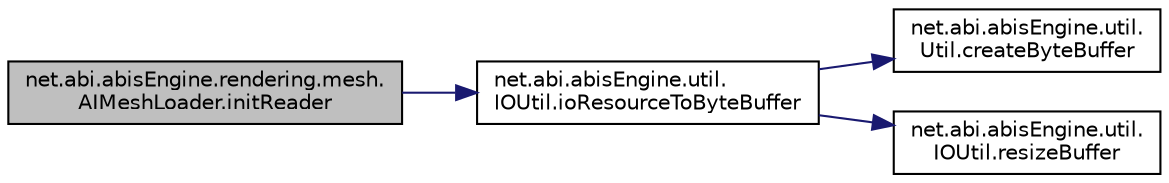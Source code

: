 digraph "net.abi.abisEngine.rendering.mesh.AIMeshLoader.initReader"
{
 // LATEX_PDF_SIZE
  edge [fontname="Helvetica",fontsize="10",labelfontname="Helvetica",labelfontsize="10"];
  node [fontname="Helvetica",fontsize="10",shape=record];
  rankdir="LR";
  Node1 [label="net.abi.abisEngine.rendering.mesh.\lAIMeshLoader.initReader",height=0.2,width=0.4,color="black", fillcolor="grey75", style="filled", fontcolor="black",tooltip=" "];
  Node1 -> Node2 [color="midnightblue",fontsize="10",style="solid",fontname="Helvetica"];
  Node2 [label="net.abi.abisEngine.util.\lIOUtil.ioResourceToByteBuffer",height=0.2,width=0.4,color="black", fillcolor="white", style="filled",URL="$de/d80/classnet_1_1abi_1_1abis_engine_1_1util_1_1_i_o_util.html#a1bcd7915e4b83b617a9e6d81bb45f802",tooltip=" "];
  Node2 -> Node3 [color="midnightblue",fontsize="10",style="solid",fontname="Helvetica"];
  Node3 [label="net.abi.abisEngine.util.\lUtil.createByteBuffer",height=0.2,width=0.4,color="black", fillcolor="white", style="filled",URL="$d5/d9d/classnet_1_1abi_1_1abis_engine_1_1util_1_1_util.html#aff88c061ab40a7ee74a6422ae563dfb2",tooltip=" "];
  Node2 -> Node4 [color="midnightblue",fontsize="10",style="solid",fontname="Helvetica"];
  Node4 [label="net.abi.abisEngine.util.\lIOUtil.resizeBuffer",height=0.2,width=0.4,color="black", fillcolor="white", style="filled",URL="$de/d80/classnet_1_1abi_1_1abis_engine_1_1util_1_1_i_o_util.html#a31cb2efcc2f2e56e65955719679653d9",tooltip=" "];
}
